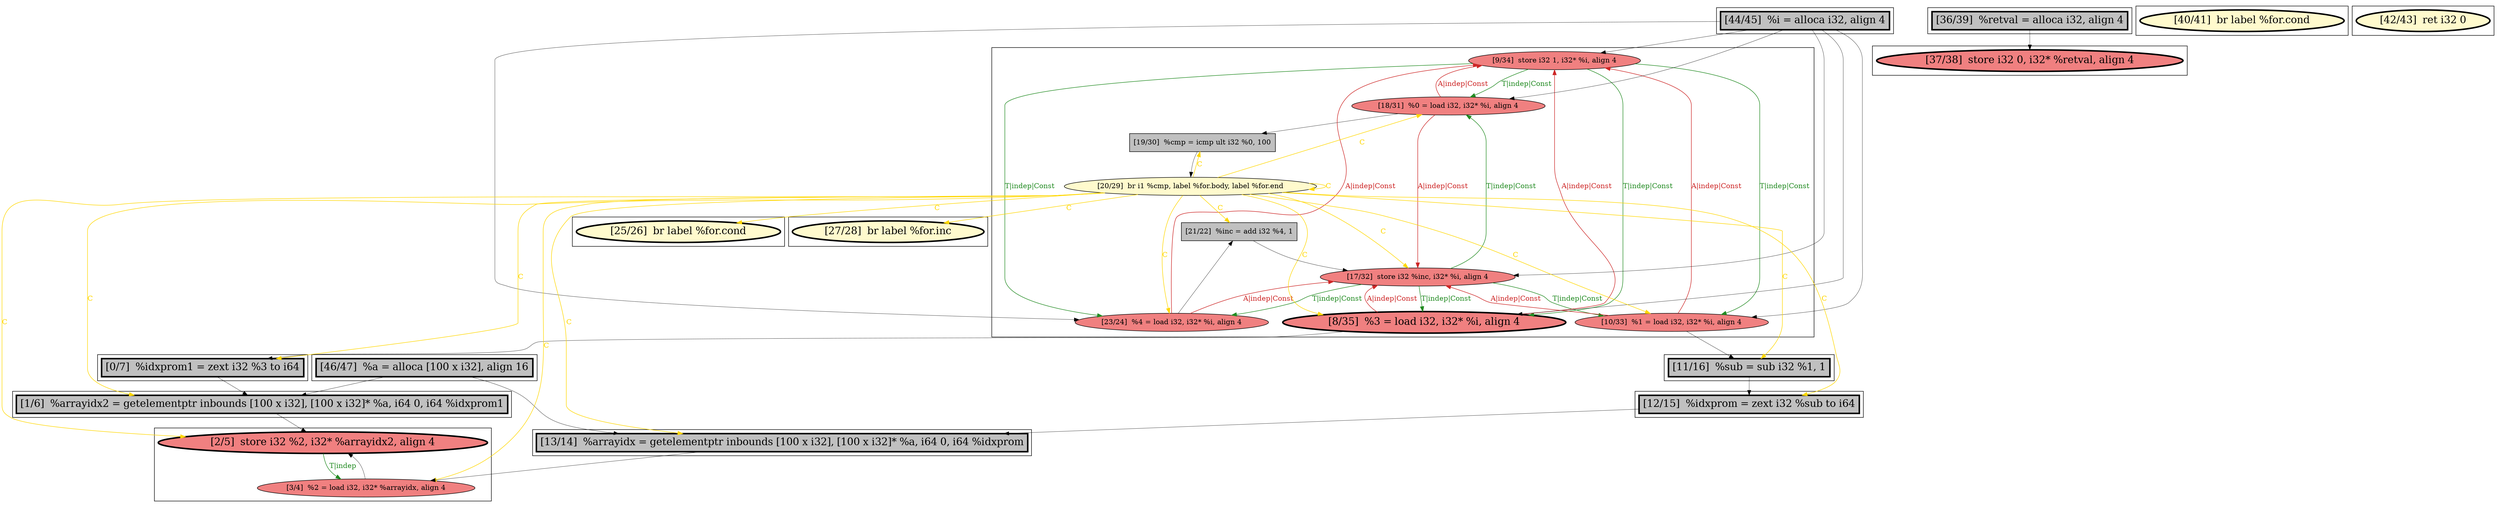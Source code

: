 
digraph G {



node93->node92 [style=solid,color=forestgreen,label="T|indep|Const",penwidth=1.0,fontcolor=forestgreen ]
node92->node93 [style=solid,color=firebrick3,label="A|indep|Const",penwidth=1.0,fontcolor=firebrick3 ]
node96->node93 [style=solid,color=firebrick3,label="A|indep|Const",penwidth=1.0,fontcolor=firebrick3 ]
node93->node96 [style=solid,color=forestgreen,label="T|indep|Const",penwidth=1.0,fontcolor=forestgreen ]
node95->node92 [style=solid,color=forestgreen,label="T|indep|Const",penwidth=1.0,fontcolor=forestgreen ]
node92->node95 [style=solid,color=firebrick3,label="A|indep|Const",penwidth=1.0,fontcolor=firebrick3 ]
node94->node95 [style=solid,color=firebrick3,label="A|indep|Const",penwidth=1.0,fontcolor=firebrick3 ]
node91->node93 [style=solid,color=firebrick3,label="A|indep|Const",penwidth=1.0,fontcolor=firebrick3 ]
node95->node94 [style=solid,color=forestgreen,label="T|indep|Const",penwidth=1.0,fontcolor=forestgreen ]
node102->node108 [style=solid,color=black,label="",penwidth=0.5,fontcolor=black ]
node94->node93 [style=solid,color=firebrick3,label="A|indep|Const",penwidth=1.0,fontcolor=firebrick3 ]
node105->node110 [style=solid,color=black,label="",penwidth=0.5,fontcolor=black ]
node108->node100 [style=solid,color=black,label="",penwidth=0.5,fontcolor=black ]
node96->node95 [style=solid,color=firebrick3,label="A|indep|Const",penwidth=1.0,fontcolor=firebrick3 ]
node101->node93 [style=solid,color=black,label="",penwidth=0.5,fontcolor=black ]
node97->node94 [style=solid,color=gold,label="C",penwidth=1.0,fontcolor=gold ]
node97->node108 [style=solid,color=gold,label="C",penwidth=1.0,fontcolor=gold ]
node97->node106 [style=solid,color=gold,label="C",penwidth=1.0,fontcolor=gold ]
node93->node94 [style=solid,color=forestgreen,label="T|indep|Const",penwidth=1.0,fontcolor=forestgreen ]
node101->node94 [style=solid,color=black,label="",penwidth=0.5,fontcolor=black ]
node97->node88 [style=solid,color=gold,label="C",penwidth=1.0,fontcolor=gold ]
node106->node109 [style=solid,color=black,label="",penwidth=0.5,fontcolor=black ]
node90->node95 [style=solid,color=black,label="",penwidth=0.5,fontcolor=black ]
node95->node96 [style=solid,color=forestgreen,label="T|indep|Const",penwidth=1.0,fontcolor=forestgreen ]
node97->node87 [style=solid,color=gold,label="C",penwidth=1.0,fontcolor=gold ]
node97->node92 [style=solid,color=gold,label="C",penwidth=1.0,fontcolor=gold ]
node97->node104 [style=solid,color=gold,label="C",penwidth=1.0,fontcolor=gold ]
node99->node100 [style=solid,color=black,label="",penwidth=0.5,fontcolor=black ]
node92->node98 [style=solid,color=black,label="",penwidth=0.5,fontcolor=black ]
node97->node98 [style=solid,color=gold,label="C",penwidth=1.0,fontcolor=gold ]
node101->node92 [style=solid,color=black,label="",penwidth=0.5,fontcolor=black ]
node97->node90 [style=solid,color=gold,label="C",penwidth=1.0,fontcolor=gold ]
node97->node99 [style=solid,color=gold,label="C",penwidth=1.0,fontcolor=gold ]
node97->node89 [style=solid,color=gold,label="C",penwidth=1.0,fontcolor=gold ]
node97->node100 [style=solid,color=gold,label="C",penwidth=1.0,fontcolor=gold ]
node97->node97 [style=solid,color=gold,label="C",penwidth=1.0,fontcolor=gold ]
node94->node87 [style=solid,color=black,label="",penwidth=0.5,fontcolor=black ]
node97->node91 [style=solid,color=gold,label="C",penwidth=1.0,fontcolor=gold ]
node91->node95 [style=solid,color=firebrick3,label="A|indep|Const",penwidth=1.0,fontcolor=firebrick3 ]
node97->node95 [style=solid,color=gold,label="C",penwidth=1.0,fontcolor=gold ]
node96->node90 [style=solid,color=black,label="",penwidth=0.5,fontcolor=black ]
node101->node96 [style=solid,color=black,label="",penwidth=0.5,fontcolor=black ]
node101->node91 [style=solid,color=black,label="",penwidth=0.5,fontcolor=black ]
node87->node108 [style=solid,color=black,label="",penwidth=0.5,fontcolor=black ]
node100->node99 [style=solid,color=forestgreen,label="T|indep",penwidth=1.0,fontcolor=forestgreen ]
node97->node109 [style=solid,color=gold,label="C",penwidth=1.0,fontcolor=gold ]
node95->node91 [style=solid,color=forestgreen,label="T|indep|Const",penwidth=1.0,fontcolor=forestgreen ]
node88->node99 [style=solid,color=black,label="",penwidth=0.5,fontcolor=black ]
node101->node95 [style=solid,color=black,label="",penwidth=0.5,fontcolor=black ]
node102->node88 [style=solid,color=black,label="",penwidth=0.5,fontcolor=black ]
node97->node96 [style=solid,color=gold,label="C",penwidth=1.0,fontcolor=gold ]
node93->node91 [style=solid,color=forestgreen,label="T|indep|Const",penwidth=1.0,fontcolor=forestgreen ]
node109->node88 [style=solid,color=black,label="",penwidth=0.5,fontcolor=black ]
node91->node106 [style=solid,color=black,label="",penwidth=0.5,fontcolor=black ]
node98->node97 [style=solid,color=black,label="",penwidth=0.5,fontcolor=black ]


subgraph cluster13 {


node109 [penwidth=3.0,fontsize=20,fillcolor=grey,label="[12/15]  %idxprom = zext i32 %sub to i64",shape=rectangle,style=filled ]



}

subgraph cluster11 {


node107 [penwidth=3.0,fontsize=20,fillcolor=lemonchiffon,label="[40/41]  br label %for.cond",shape=ellipse,style=filled ]



}

subgraph cluster10 {


node106 [penwidth=3.0,fontsize=20,fillcolor=grey,label="[11/16]  %sub = sub i32 %1, 1",shape=rectangle,style=filled ]



}

subgraph cluster9 {


node105 [penwidth=3.0,fontsize=20,fillcolor=grey,label="[36/39]  %retval = alloca i32, align 4",shape=rectangle,style=filled ]



}

subgraph cluster8 {


node104 [penwidth=3.0,fontsize=20,fillcolor=lemonchiffon,label="[25/26]  br label %for.cond",shape=ellipse,style=filled ]



}

subgraph cluster7 {


node103 [penwidth=3.0,fontsize=20,fillcolor=lemonchiffon,label="[42/43]  ret i32 0",shape=ellipse,style=filled ]



}

subgraph cluster14 {


node110 [penwidth=3.0,fontsize=20,fillcolor=lightcoral,label="[37/38]  store i32 0, i32* %retval, align 4",shape=ellipse,style=filled ]



}

subgraph cluster6 {


node102 [penwidth=3.0,fontsize=20,fillcolor=grey,label="[46/47]  %a = alloca [100 x i32], align 16",shape=rectangle,style=filled ]



}

subgraph cluster0 {


node87 [penwidth=3.0,fontsize=20,fillcolor=grey,label="[0/7]  %idxprom1 = zext i32 %3 to i64",shape=rectangle,style=filled ]



}

subgraph cluster12 {


node108 [penwidth=3.0,fontsize=20,fillcolor=grey,label="[1/6]  %arrayidx2 = getelementptr inbounds [100 x i32], [100 x i32]* %a, i64 0, i64 %idxprom1",shape=rectangle,style=filled ]



}

subgraph cluster5 {


node101 [penwidth=3.0,fontsize=20,fillcolor=grey,label="[44/45]  %i = alloca i32, align 4",shape=rectangle,style=filled ]



}

subgraph cluster1 {


node88 [penwidth=3.0,fontsize=20,fillcolor=grey,label="[13/14]  %arrayidx = getelementptr inbounds [100 x i32], [100 x i32]* %a, i64 0, i64 %idxprom",shape=rectangle,style=filled ]



}

subgraph cluster2 {


node89 [penwidth=3.0,fontsize=20,fillcolor=lemonchiffon,label="[27/28]  br label %for.inc",shape=ellipse,style=filled ]



}

subgraph cluster3 {


node97 [fillcolor=lemonchiffon,label="[20/29]  br i1 %cmp, label %for.body, label %for.end",shape=ellipse,style=filled ]
node96 [fillcolor=lightcoral,label="[23/24]  %4 = load i32, i32* %i, align 4",shape=ellipse,style=filled ]
node91 [fillcolor=lightcoral,label="[10/33]  %1 = load i32, i32* %i, align 4",shape=ellipse,style=filled ]
node98 [fillcolor=grey,label="[19/30]  %cmp = icmp ult i32 %0, 100",shape=rectangle,style=filled ]
node95 [fillcolor=lightcoral,label="[17/32]  store i32 %inc, i32* %i, align 4",shape=ellipse,style=filled ]
node90 [fillcolor=grey,label="[21/22]  %inc = add i32 %4, 1",shape=rectangle,style=filled ]
node93 [fillcolor=lightcoral,label="[9/34]  store i32 1, i32* %i, align 4",shape=ellipse,style=filled ]
node92 [fillcolor=lightcoral,label="[18/31]  %0 = load i32, i32* %i, align 4",shape=ellipse,style=filled ]
node94 [penwidth=3.0,fontsize=20,fillcolor=lightcoral,label="[8/35]  %3 = load i32, i32* %i, align 4",shape=ellipse,style=filled ]



}

subgraph cluster4 {


node100 [penwidth=3.0,fontsize=20,fillcolor=lightcoral,label="[2/5]  store i32 %2, i32* %arrayidx2, align 4",shape=ellipse,style=filled ]
node99 [fillcolor=lightcoral,label="[3/4]  %2 = load i32, i32* %arrayidx, align 4",shape=ellipse,style=filled ]



}

}
